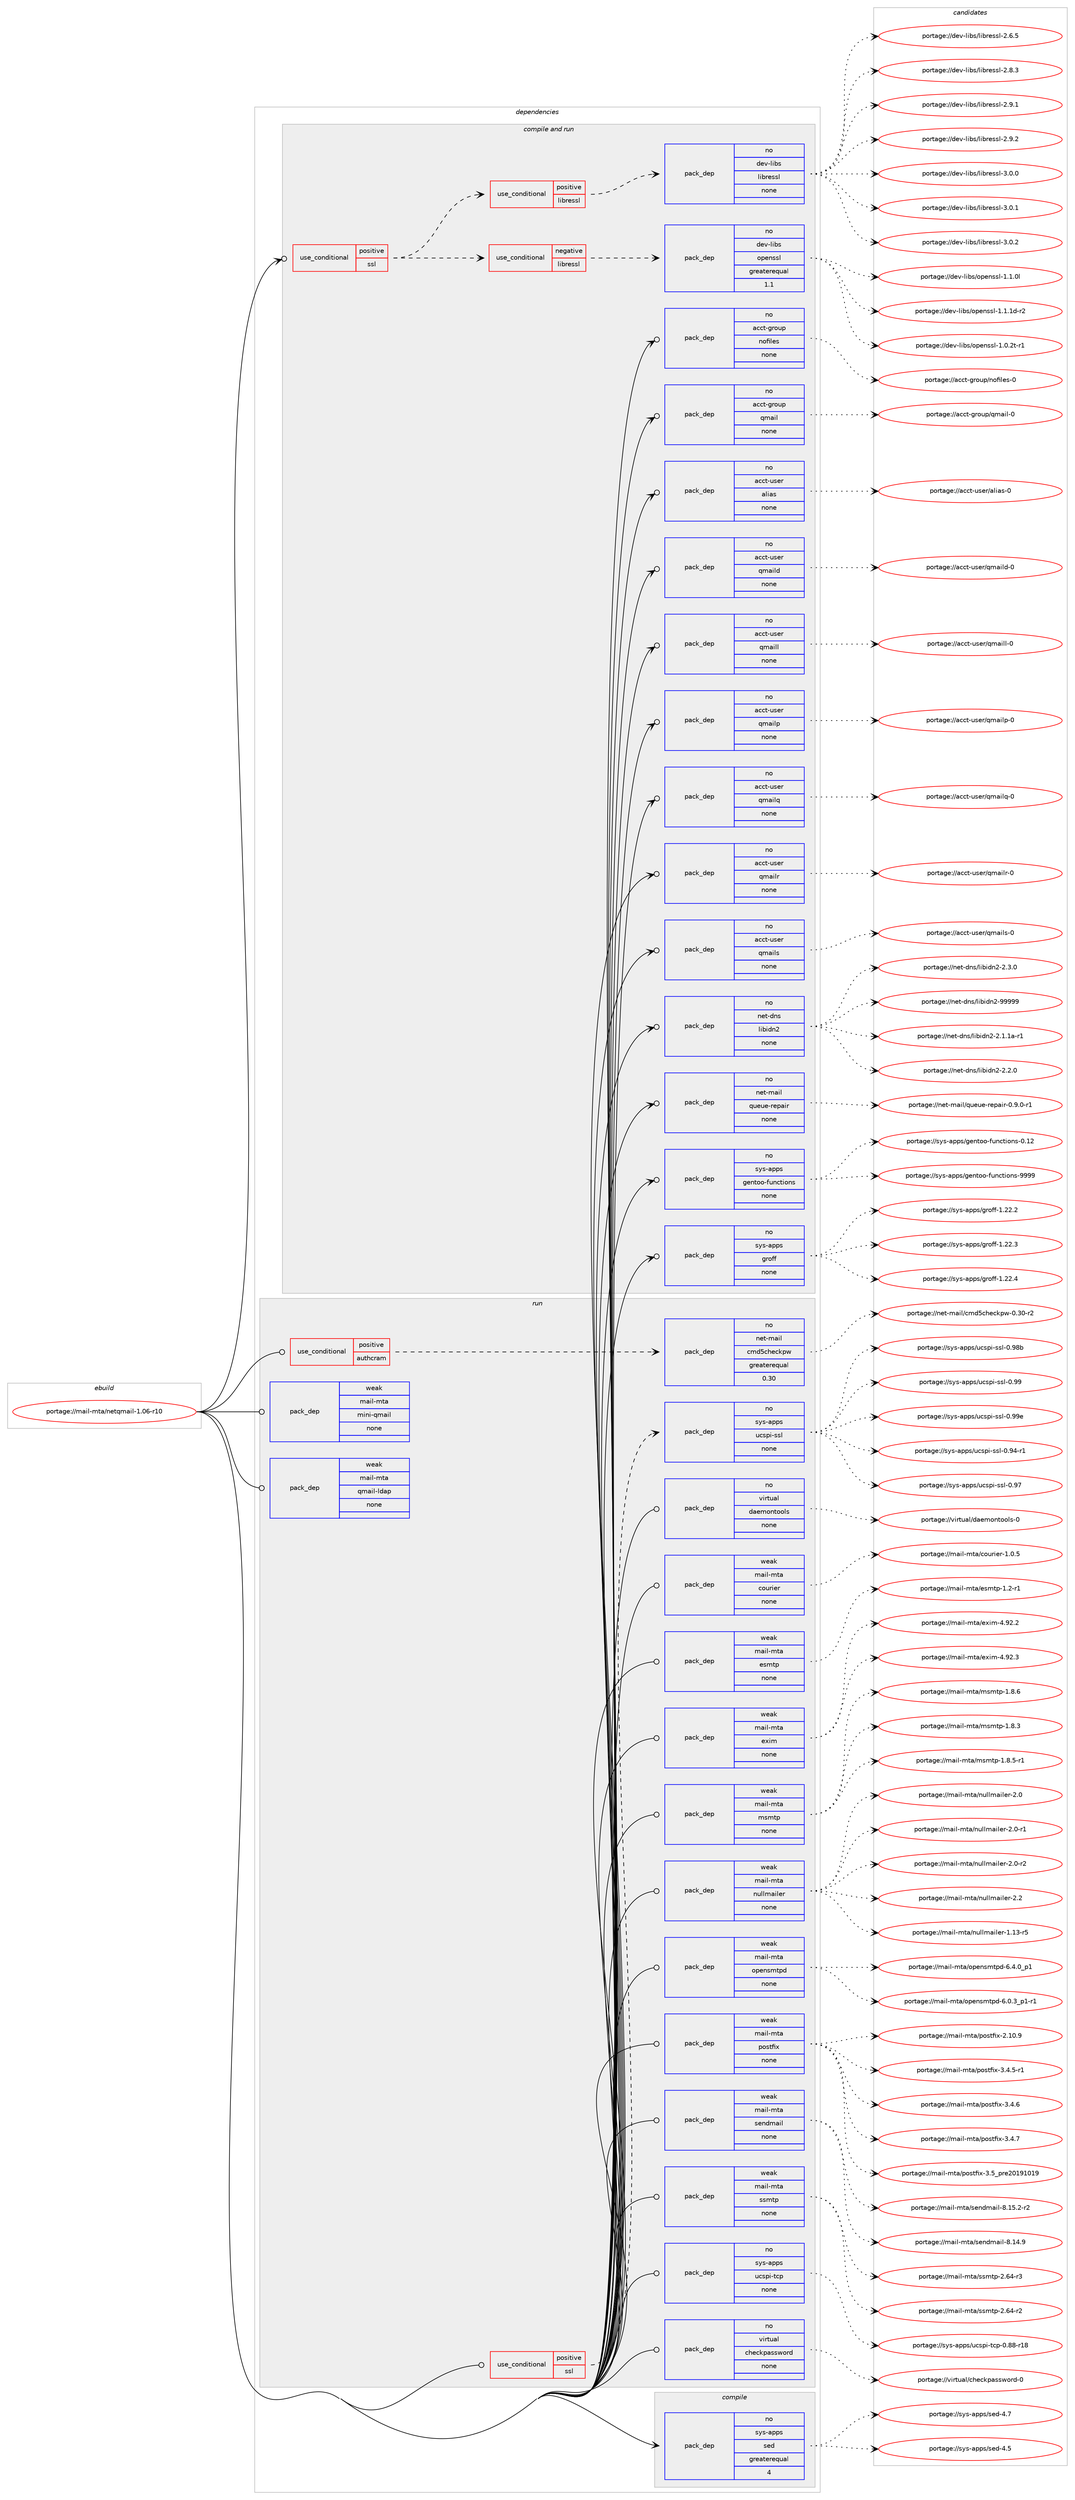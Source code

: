 digraph prolog {

# *************
# Graph options
# *************

newrank=true;
concentrate=true;
compound=true;
graph [rankdir=LR,fontname=Helvetica,fontsize=10,ranksep=1.5];#, ranksep=2.5, nodesep=0.2];
edge  [arrowhead=vee];
node  [fontname=Helvetica,fontsize=10];

# **********
# The ebuild
# **********

subgraph cluster_leftcol {
color=gray;
rank=same;
label=<<i>ebuild</i>>;
id [label="portage://mail-mta/netqmail-1.06-r10", color=red, width=4, href="../mail-mta/netqmail-1.06-r10.svg"];
}

# ****************
# The dependencies
# ****************

subgraph cluster_midcol {
color=gray;
label=<<i>dependencies</i>>;
subgraph cluster_compile {
fillcolor="#eeeeee";
style=filled;
label=<<i>compile</i>>;
subgraph pack224892 {
dependency306960 [label=<<TABLE BORDER="0" CELLBORDER="1" CELLSPACING="0" CELLPADDING="4" WIDTH="220"><TR><TD ROWSPAN="6" CELLPADDING="30">pack_dep</TD></TR><TR><TD WIDTH="110">no</TD></TR><TR><TD>sys-apps</TD></TR><TR><TD>sed</TD></TR><TR><TD>greaterequal</TD></TR><TR><TD>4</TD></TR></TABLE>>, shape=none, color=blue];
}
id:e -> dependency306960:w [weight=20,style="solid",arrowhead="vee"];
}
subgraph cluster_compileandrun {
fillcolor="#eeeeee";
style=filled;
label=<<i>compile and run</i>>;
subgraph cond77146 {
dependency306961 [label=<<TABLE BORDER="0" CELLBORDER="1" CELLSPACING="0" CELLPADDING="4"><TR><TD ROWSPAN="3" CELLPADDING="10">use_conditional</TD></TR><TR><TD>positive</TD></TR><TR><TD>ssl</TD></TR></TABLE>>, shape=none, color=red];
subgraph cond77147 {
dependency306962 [label=<<TABLE BORDER="0" CELLBORDER="1" CELLSPACING="0" CELLPADDING="4"><TR><TD ROWSPAN="3" CELLPADDING="10">use_conditional</TD></TR><TR><TD>negative</TD></TR><TR><TD>libressl</TD></TR></TABLE>>, shape=none, color=red];
subgraph pack224893 {
dependency306963 [label=<<TABLE BORDER="0" CELLBORDER="1" CELLSPACING="0" CELLPADDING="4" WIDTH="220"><TR><TD ROWSPAN="6" CELLPADDING="30">pack_dep</TD></TR><TR><TD WIDTH="110">no</TD></TR><TR><TD>dev-libs</TD></TR><TR><TD>openssl</TD></TR><TR><TD>greaterequal</TD></TR><TR><TD>1.1</TD></TR></TABLE>>, shape=none, color=blue];
}
dependency306962:e -> dependency306963:w [weight=20,style="dashed",arrowhead="vee"];
}
dependency306961:e -> dependency306962:w [weight=20,style="dashed",arrowhead="vee"];
subgraph cond77148 {
dependency306964 [label=<<TABLE BORDER="0" CELLBORDER="1" CELLSPACING="0" CELLPADDING="4"><TR><TD ROWSPAN="3" CELLPADDING="10">use_conditional</TD></TR><TR><TD>positive</TD></TR><TR><TD>libressl</TD></TR></TABLE>>, shape=none, color=red];
subgraph pack224894 {
dependency306965 [label=<<TABLE BORDER="0" CELLBORDER="1" CELLSPACING="0" CELLPADDING="4" WIDTH="220"><TR><TD ROWSPAN="6" CELLPADDING="30">pack_dep</TD></TR><TR><TD WIDTH="110">no</TD></TR><TR><TD>dev-libs</TD></TR><TR><TD>libressl</TD></TR><TR><TD>none</TD></TR><TR><TD></TD></TR></TABLE>>, shape=none, color=blue];
}
dependency306964:e -> dependency306965:w [weight=20,style="dashed",arrowhead="vee"];
}
dependency306961:e -> dependency306964:w [weight=20,style="dashed",arrowhead="vee"];
}
id:e -> dependency306961:w [weight=20,style="solid",arrowhead="odotvee"];
subgraph pack224895 {
dependency306966 [label=<<TABLE BORDER="0" CELLBORDER="1" CELLSPACING="0" CELLPADDING="4" WIDTH="220"><TR><TD ROWSPAN="6" CELLPADDING="30">pack_dep</TD></TR><TR><TD WIDTH="110">no</TD></TR><TR><TD>acct-group</TD></TR><TR><TD>nofiles</TD></TR><TR><TD>none</TD></TR><TR><TD></TD></TR></TABLE>>, shape=none, color=blue];
}
id:e -> dependency306966:w [weight=20,style="solid",arrowhead="odotvee"];
subgraph pack224896 {
dependency306967 [label=<<TABLE BORDER="0" CELLBORDER="1" CELLSPACING="0" CELLPADDING="4" WIDTH="220"><TR><TD ROWSPAN="6" CELLPADDING="30">pack_dep</TD></TR><TR><TD WIDTH="110">no</TD></TR><TR><TD>acct-group</TD></TR><TR><TD>qmail</TD></TR><TR><TD>none</TD></TR><TR><TD></TD></TR></TABLE>>, shape=none, color=blue];
}
id:e -> dependency306967:w [weight=20,style="solid",arrowhead="odotvee"];
subgraph pack224897 {
dependency306968 [label=<<TABLE BORDER="0" CELLBORDER="1" CELLSPACING="0" CELLPADDING="4" WIDTH="220"><TR><TD ROWSPAN="6" CELLPADDING="30">pack_dep</TD></TR><TR><TD WIDTH="110">no</TD></TR><TR><TD>acct-user</TD></TR><TR><TD>alias</TD></TR><TR><TD>none</TD></TR><TR><TD></TD></TR></TABLE>>, shape=none, color=blue];
}
id:e -> dependency306968:w [weight=20,style="solid",arrowhead="odotvee"];
subgraph pack224898 {
dependency306969 [label=<<TABLE BORDER="0" CELLBORDER="1" CELLSPACING="0" CELLPADDING="4" WIDTH="220"><TR><TD ROWSPAN="6" CELLPADDING="30">pack_dep</TD></TR><TR><TD WIDTH="110">no</TD></TR><TR><TD>acct-user</TD></TR><TR><TD>qmaild</TD></TR><TR><TD>none</TD></TR><TR><TD></TD></TR></TABLE>>, shape=none, color=blue];
}
id:e -> dependency306969:w [weight=20,style="solid",arrowhead="odotvee"];
subgraph pack224899 {
dependency306970 [label=<<TABLE BORDER="0" CELLBORDER="1" CELLSPACING="0" CELLPADDING="4" WIDTH="220"><TR><TD ROWSPAN="6" CELLPADDING="30">pack_dep</TD></TR><TR><TD WIDTH="110">no</TD></TR><TR><TD>acct-user</TD></TR><TR><TD>qmaill</TD></TR><TR><TD>none</TD></TR><TR><TD></TD></TR></TABLE>>, shape=none, color=blue];
}
id:e -> dependency306970:w [weight=20,style="solid",arrowhead="odotvee"];
subgraph pack224900 {
dependency306971 [label=<<TABLE BORDER="0" CELLBORDER="1" CELLSPACING="0" CELLPADDING="4" WIDTH="220"><TR><TD ROWSPAN="6" CELLPADDING="30">pack_dep</TD></TR><TR><TD WIDTH="110">no</TD></TR><TR><TD>acct-user</TD></TR><TR><TD>qmailp</TD></TR><TR><TD>none</TD></TR><TR><TD></TD></TR></TABLE>>, shape=none, color=blue];
}
id:e -> dependency306971:w [weight=20,style="solid",arrowhead="odotvee"];
subgraph pack224901 {
dependency306972 [label=<<TABLE BORDER="0" CELLBORDER="1" CELLSPACING="0" CELLPADDING="4" WIDTH="220"><TR><TD ROWSPAN="6" CELLPADDING="30">pack_dep</TD></TR><TR><TD WIDTH="110">no</TD></TR><TR><TD>acct-user</TD></TR><TR><TD>qmailq</TD></TR><TR><TD>none</TD></TR><TR><TD></TD></TR></TABLE>>, shape=none, color=blue];
}
id:e -> dependency306972:w [weight=20,style="solid",arrowhead="odotvee"];
subgraph pack224902 {
dependency306973 [label=<<TABLE BORDER="0" CELLBORDER="1" CELLSPACING="0" CELLPADDING="4" WIDTH="220"><TR><TD ROWSPAN="6" CELLPADDING="30">pack_dep</TD></TR><TR><TD WIDTH="110">no</TD></TR><TR><TD>acct-user</TD></TR><TR><TD>qmailr</TD></TR><TR><TD>none</TD></TR><TR><TD></TD></TR></TABLE>>, shape=none, color=blue];
}
id:e -> dependency306973:w [weight=20,style="solid",arrowhead="odotvee"];
subgraph pack224903 {
dependency306974 [label=<<TABLE BORDER="0" CELLBORDER="1" CELLSPACING="0" CELLPADDING="4" WIDTH="220"><TR><TD ROWSPAN="6" CELLPADDING="30">pack_dep</TD></TR><TR><TD WIDTH="110">no</TD></TR><TR><TD>acct-user</TD></TR><TR><TD>qmails</TD></TR><TR><TD>none</TD></TR><TR><TD></TD></TR></TABLE>>, shape=none, color=blue];
}
id:e -> dependency306974:w [weight=20,style="solid",arrowhead="odotvee"];
subgraph pack224904 {
dependency306975 [label=<<TABLE BORDER="0" CELLBORDER="1" CELLSPACING="0" CELLPADDING="4" WIDTH="220"><TR><TD ROWSPAN="6" CELLPADDING="30">pack_dep</TD></TR><TR><TD WIDTH="110">no</TD></TR><TR><TD>net-dns</TD></TR><TR><TD>libidn2</TD></TR><TR><TD>none</TD></TR><TR><TD></TD></TR></TABLE>>, shape=none, color=blue];
}
id:e -> dependency306975:w [weight=20,style="solid",arrowhead="odotvee"];
subgraph pack224905 {
dependency306976 [label=<<TABLE BORDER="0" CELLBORDER="1" CELLSPACING="0" CELLPADDING="4" WIDTH="220"><TR><TD ROWSPAN="6" CELLPADDING="30">pack_dep</TD></TR><TR><TD WIDTH="110">no</TD></TR><TR><TD>net-mail</TD></TR><TR><TD>queue-repair</TD></TR><TR><TD>none</TD></TR><TR><TD></TD></TR></TABLE>>, shape=none, color=blue];
}
id:e -> dependency306976:w [weight=20,style="solid",arrowhead="odotvee"];
subgraph pack224906 {
dependency306977 [label=<<TABLE BORDER="0" CELLBORDER="1" CELLSPACING="0" CELLPADDING="4" WIDTH="220"><TR><TD ROWSPAN="6" CELLPADDING="30">pack_dep</TD></TR><TR><TD WIDTH="110">no</TD></TR><TR><TD>sys-apps</TD></TR><TR><TD>gentoo-functions</TD></TR><TR><TD>none</TD></TR><TR><TD></TD></TR></TABLE>>, shape=none, color=blue];
}
id:e -> dependency306977:w [weight=20,style="solid",arrowhead="odotvee"];
subgraph pack224907 {
dependency306978 [label=<<TABLE BORDER="0" CELLBORDER="1" CELLSPACING="0" CELLPADDING="4" WIDTH="220"><TR><TD ROWSPAN="6" CELLPADDING="30">pack_dep</TD></TR><TR><TD WIDTH="110">no</TD></TR><TR><TD>sys-apps</TD></TR><TR><TD>groff</TD></TR><TR><TD>none</TD></TR><TR><TD></TD></TR></TABLE>>, shape=none, color=blue];
}
id:e -> dependency306978:w [weight=20,style="solid",arrowhead="odotvee"];
}
subgraph cluster_run {
fillcolor="#eeeeee";
style=filled;
label=<<i>run</i>>;
subgraph cond77149 {
dependency306979 [label=<<TABLE BORDER="0" CELLBORDER="1" CELLSPACING="0" CELLPADDING="4"><TR><TD ROWSPAN="3" CELLPADDING="10">use_conditional</TD></TR><TR><TD>positive</TD></TR><TR><TD>authcram</TD></TR></TABLE>>, shape=none, color=red];
subgraph pack224908 {
dependency306980 [label=<<TABLE BORDER="0" CELLBORDER="1" CELLSPACING="0" CELLPADDING="4" WIDTH="220"><TR><TD ROWSPAN="6" CELLPADDING="30">pack_dep</TD></TR><TR><TD WIDTH="110">no</TD></TR><TR><TD>net-mail</TD></TR><TR><TD>cmd5checkpw</TD></TR><TR><TD>greaterequal</TD></TR><TR><TD>0.30</TD></TR></TABLE>>, shape=none, color=blue];
}
dependency306979:e -> dependency306980:w [weight=20,style="dashed",arrowhead="vee"];
}
id:e -> dependency306979:w [weight=20,style="solid",arrowhead="odot"];
subgraph cond77150 {
dependency306981 [label=<<TABLE BORDER="0" CELLBORDER="1" CELLSPACING="0" CELLPADDING="4"><TR><TD ROWSPAN="3" CELLPADDING="10">use_conditional</TD></TR><TR><TD>positive</TD></TR><TR><TD>ssl</TD></TR></TABLE>>, shape=none, color=red];
subgraph pack224909 {
dependency306982 [label=<<TABLE BORDER="0" CELLBORDER="1" CELLSPACING="0" CELLPADDING="4" WIDTH="220"><TR><TD ROWSPAN="6" CELLPADDING="30">pack_dep</TD></TR><TR><TD WIDTH="110">no</TD></TR><TR><TD>sys-apps</TD></TR><TR><TD>ucspi-ssl</TD></TR><TR><TD>none</TD></TR><TR><TD></TD></TR></TABLE>>, shape=none, color=blue];
}
dependency306981:e -> dependency306982:w [weight=20,style="dashed",arrowhead="vee"];
}
id:e -> dependency306981:w [weight=20,style="solid",arrowhead="odot"];
subgraph pack224910 {
dependency306983 [label=<<TABLE BORDER="0" CELLBORDER="1" CELLSPACING="0" CELLPADDING="4" WIDTH="220"><TR><TD ROWSPAN="6" CELLPADDING="30">pack_dep</TD></TR><TR><TD WIDTH="110">no</TD></TR><TR><TD>sys-apps</TD></TR><TR><TD>ucspi-tcp</TD></TR><TR><TD>none</TD></TR><TR><TD></TD></TR></TABLE>>, shape=none, color=blue];
}
id:e -> dependency306983:w [weight=20,style="solid",arrowhead="odot"];
subgraph pack224911 {
dependency306984 [label=<<TABLE BORDER="0" CELLBORDER="1" CELLSPACING="0" CELLPADDING="4" WIDTH="220"><TR><TD ROWSPAN="6" CELLPADDING="30">pack_dep</TD></TR><TR><TD WIDTH="110">no</TD></TR><TR><TD>virtual</TD></TR><TR><TD>checkpassword</TD></TR><TR><TD>none</TD></TR><TR><TD></TD></TR></TABLE>>, shape=none, color=blue];
}
id:e -> dependency306984:w [weight=20,style="solid",arrowhead="odot"];
subgraph pack224912 {
dependency306985 [label=<<TABLE BORDER="0" CELLBORDER="1" CELLSPACING="0" CELLPADDING="4" WIDTH="220"><TR><TD ROWSPAN="6" CELLPADDING="30">pack_dep</TD></TR><TR><TD WIDTH="110">no</TD></TR><TR><TD>virtual</TD></TR><TR><TD>daemontools</TD></TR><TR><TD>none</TD></TR><TR><TD></TD></TR></TABLE>>, shape=none, color=blue];
}
id:e -> dependency306985:w [weight=20,style="solid",arrowhead="odot"];
subgraph pack224913 {
dependency306986 [label=<<TABLE BORDER="0" CELLBORDER="1" CELLSPACING="0" CELLPADDING="4" WIDTH="220"><TR><TD ROWSPAN="6" CELLPADDING="30">pack_dep</TD></TR><TR><TD WIDTH="110">weak</TD></TR><TR><TD>mail-mta</TD></TR><TR><TD>courier</TD></TR><TR><TD>none</TD></TR><TR><TD></TD></TR></TABLE>>, shape=none, color=blue];
}
id:e -> dependency306986:w [weight=20,style="solid",arrowhead="odot"];
subgraph pack224914 {
dependency306987 [label=<<TABLE BORDER="0" CELLBORDER="1" CELLSPACING="0" CELLPADDING="4" WIDTH="220"><TR><TD ROWSPAN="6" CELLPADDING="30">pack_dep</TD></TR><TR><TD WIDTH="110">weak</TD></TR><TR><TD>mail-mta</TD></TR><TR><TD>esmtp</TD></TR><TR><TD>none</TD></TR><TR><TD></TD></TR></TABLE>>, shape=none, color=blue];
}
id:e -> dependency306987:w [weight=20,style="solid",arrowhead="odot"];
subgraph pack224915 {
dependency306988 [label=<<TABLE BORDER="0" CELLBORDER="1" CELLSPACING="0" CELLPADDING="4" WIDTH="220"><TR><TD ROWSPAN="6" CELLPADDING="30">pack_dep</TD></TR><TR><TD WIDTH="110">weak</TD></TR><TR><TD>mail-mta</TD></TR><TR><TD>exim</TD></TR><TR><TD>none</TD></TR><TR><TD></TD></TR></TABLE>>, shape=none, color=blue];
}
id:e -> dependency306988:w [weight=20,style="solid",arrowhead="odot"];
subgraph pack224916 {
dependency306989 [label=<<TABLE BORDER="0" CELLBORDER="1" CELLSPACING="0" CELLPADDING="4" WIDTH="220"><TR><TD ROWSPAN="6" CELLPADDING="30">pack_dep</TD></TR><TR><TD WIDTH="110">weak</TD></TR><TR><TD>mail-mta</TD></TR><TR><TD>mini-qmail</TD></TR><TR><TD>none</TD></TR><TR><TD></TD></TR></TABLE>>, shape=none, color=blue];
}
id:e -> dependency306989:w [weight=20,style="solid",arrowhead="odot"];
subgraph pack224917 {
dependency306990 [label=<<TABLE BORDER="0" CELLBORDER="1" CELLSPACING="0" CELLPADDING="4" WIDTH="220"><TR><TD ROWSPAN="6" CELLPADDING="30">pack_dep</TD></TR><TR><TD WIDTH="110">weak</TD></TR><TR><TD>mail-mta</TD></TR><TR><TD>msmtp</TD></TR><TR><TD>none</TD></TR><TR><TD></TD></TR></TABLE>>, shape=none, color=blue];
}
id:e -> dependency306990:w [weight=20,style="solid",arrowhead="odot"];
subgraph pack224918 {
dependency306991 [label=<<TABLE BORDER="0" CELLBORDER="1" CELLSPACING="0" CELLPADDING="4" WIDTH="220"><TR><TD ROWSPAN="6" CELLPADDING="30">pack_dep</TD></TR><TR><TD WIDTH="110">weak</TD></TR><TR><TD>mail-mta</TD></TR><TR><TD>nullmailer</TD></TR><TR><TD>none</TD></TR><TR><TD></TD></TR></TABLE>>, shape=none, color=blue];
}
id:e -> dependency306991:w [weight=20,style="solid",arrowhead="odot"];
subgraph pack224919 {
dependency306992 [label=<<TABLE BORDER="0" CELLBORDER="1" CELLSPACING="0" CELLPADDING="4" WIDTH="220"><TR><TD ROWSPAN="6" CELLPADDING="30">pack_dep</TD></TR><TR><TD WIDTH="110">weak</TD></TR><TR><TD>mail-mta</TD></TR><TR><TD>opensmtpd</TD></TR><TR><TD>none</TD></TR><TR><TD></TD></TR></TABLE>>, shape=none, color=blue];
}
id:e -> dependency306992:w [weight=20,style="solid",arrowhead="odot"];
subgraph pack224920 {
dependency306993 [label=<<TABLE BORDER="0" CELLBORDER="1" CELLSPACING="0" CELLPADDING="4" WIDTH="220"><TR><TD ROWSPAN="6" CELLPADDING="30">pack_dep</TD></TR><TR><TD WIDTH="110">weak</TD></TR><TR><TD>mail-mta</TD></TR><TR><TD>postfix</TD></TR><TR><TD>none</TD></TR><TR><TD></TD></TR></TABLE>>, shape=none, color=blue];
}
id:e -> dependency306993:w [weight=20,style="solid",arrowhead="odot"];
subgraph pack224921 {
dependency306994 [label=<<TABLE BORDER="0" CELLBORDER="1" CELLSPACING="0" CELLPADDING="4" WIDTH="220"><TR><TD ROWSPAN="6" CELLPADDING="30">pack_dep</TD></TR><TR><TD WIDTH="110">weak</TD></TR><TR><TD>mail-mta</TD></TR><TR><TD>qmail-ldap</TD></TR><TR><TD>none</TD></TR><TR><TD></TD></TR></TABLE>>, shape=none, color=blue];
}
id:e -> dependency306994:w [weight=20,style="solid",arrowhead="odot"];
subgraph pack224922 {
dependency306995 [label=<<TABLE BORDER="0" CELLBORDER="1" CELLSPACING="0" CELLPADDING="4" WIDTH="220"><TR><TD ROWSPAN="6" CELLPADDING="30">pack_dep</TD></TR><TR><TD WIDTH="110">weak</TD></TR><TR><TD>mail-mta</TD></TR><TR><TD>sendmail</TD></TR><TR><TD>none</TD></TR><TR><TD></TD></TR></TABLE>>, shape=none, color=blue];
}
id:e -> dependency306995:w [weight=20,style="solid",arrowhead="odot"];
subgraph pack224923 {
dependency306996 [label=<<TABLE BORDER="0" CELLBORDER="1" CELLSPACING="0" CELLPADDING="4" WIDTH="220"><TR><TD ROWSPAN="6" CELLPADDING="30">pack_dep</TD></TR><TR><TD WIDTH="110">weak</TD></TR><TR><TD>mail-mta</TD></TR><TR><TD>ssmtp</TD></TR><TR><TD>none</TD></TR><TR><TD></TD></TR></TABLE>>, shape=none, color=blue];
}
id:e -> dependency306996:w [weight=20,style="solid",arrowhead="odot"];
}
}

# **************
# The candidates
# **************

subgraph cluster_choices {
rank=same;
color=gray;
label=<<i>candidates</i>>;

subgraph choice224892 {
color=black;
nodesep=1;
choiceportage11512111545971121121154711510110045524653 [label="portage://sys-apps/sed-4.5", color=red, width=4,href="../sys-apps/sed-4.5.svg"];
choiceportage11512111545971121121154711510110045524655 [label="portage://sys-apps/sed-4.7", color=red, width=4,href="../sys-apps/sed-4.7.svg"];
dependency306960:e -> choiceportage11512111545971121121154711510110045524653:w [style=dotted,weight="100"];
dependency306960:e -> choiceportage11512111545971121121154711510110045524655:w [style=dotted,weight="100"];
}
subgraph choice224893 {
color=black;
nodesep=1;
choiceportage1001011184510810598115471111121011101151151084549464846501164511449 [label="portage://dev-libs/openssl-1.0.2t-r1", color=red, width=4,href="../dev-libs/openssl-1.0.2t-r1.svg"];
choiceportage100101118451081059811547111112101110115115108454946494648108 [label="portage://dev-libs/openssl-1.1.0l", color=red, width=4,href="../dev-libs/openssl-1.1.0l.svg"];
choiceportage1001011184510810598115471111121011101151151084549464946491004511450 [label="portage://dev-libs/openssl-1.1.1d-r2", color=red, width=4,href="../dev-libs/openssl-1.1.1d-r2.svg"];
dependency306963:e -> choiceportage1001011184510810598115471111121011101151151084549464846501164511449:w [style=dotted,weight="100"];
dependency306963:e -> choiceportage100101118451081059811547111112101110115115108454946494648108:w [style=dotted,weight="100"];
dependency306963:e -> choiceportage1001011184510810598115471111121011101151151084549464946491004511450:w [style=dotted,weight="100"];
}
subgraph choice224894 {
color=black;
nodesep=1;
choiceportage10010111845108105981154710810598114101115115108455046544653 [label="portage://dev-libs/libressl-2.6.5", color=red, width=4,href="../dev-libs/libressl-2.6.5.svg"];
choiceportage10010111845108105981154710810598114101115115108455046564651 [label="portage://dev-libs/libressl-2.8.3", color=red, width=4,href="../dev-libs/libressl-2.8.3.svg"];
choiceportage10010111845108105981154710810598114101115115108455046574649 [label="portage://dev-libs/libressl-2.9.1", color=red, width=4,href="../dev-libs/libressl-2.9.1.svg"];
choiceportage10010111845108105981154710810598114101115115108455046574650 [label="portage://dev-libs/libressl-2.9.2", color=red, width=4,href="../dev-libs/libressl-2.9.2.svg"];
choiceportage10010111845108105981154710810598114101115115108455146484648 [label="portage://dev-libs/libressl-3.0.0", color=red, width=4,href="../dev-libs/libressl-3.0.0.svg"];
choiceportage10010111845108105981154710810598114101115115108455146484649 [label="portage://dev-libs/libressl-3.0.1", color=red, width=4,href="../dev-libs/libressl-3.0.1.svg"];
choiceportage10010111845108105981154710810598114101115115108455146484650 [label="portage://dev-libs/libressl-3.0.2", color=red, width=4,href="../dev-libs/libressl-3.0.2.svg"];
dependency306965:e -> choiceportage10010111845108105981154710810598114101115115108455046544653:w [style=dotted,weight="100"];
dependency306965:e -> choiceportage10010111845108105981154710810598114101115115108455046564651:w [style=dotted,weight="100"];
dependency306965:e -> choiceportage10010111845108105981154710810598114101115115108455046574649:w [style=dotted,weight="100"];
dependency306965:e -> choiceportage10010111845108105981154710810598114101115115108455046574650:w [style=dotted,weight="100"];
dependency306965:e -> choiceportage10010111845108105981154710810598114101115115108455146484648:w [style=dotted,weight="100"];
dependency306965:e -> choiceportage10010111845108105981154710810598114101115115108455146484649:w [style=dotted,weight="100"];
dependency306965:e -> choiceportage10010111845108105981154710810598114101115115108455146484650:w [style=dotted,weight="100"];
}
subgraph choice224895 {
color=black;
nodesep=1;
choiceportage97999911645103114111117112471101111021051081011154548 [label="portage://acct-group/nofiles-0", color=red, width=4,href="../acct-group/nofiles-0.svg"];
dependency306966:e -> choiceportage97999911645103114111117112471101111021051081011154548:w [style=dotted,weight="100"];
}
subgraph choice224896 {
color=black;
nodesep=1;
choiceportage9799991164510311411111711247113109971051084548 [label="portage://acct-group/qmail-0", color=red, width=4,href="../acct-group/qmail-0.svg"];
dependency306967:e -> choiceportage9799991164510311411111711247113109971051084548:w [style=dotted,weight="100"];
}
subgraph choice224897 {
color=black;
nodesep=1;
choiceportage979999116451171151011144797108105971154548 [label="portage://acct-user/alias-0", color=red, width=4,href="../acct-user/alias-0.svg"];
dependency306968:e -> choiceportage979999116451171151011144797108105971154548:w [style=dotted,weight="100"];
}
subgraph choice224898 {
color=black;
nodesep=1;
choiceportage9799991164511711510111447113109971051081004548 [label="portage://acct-user/qmaild-0", color=red, width=4,href="../acct-user/qmaild-0.svg"];
dependency306969:e -> choiceportage9799991164511711510111447113109971051081004548:w [style=dotted,weight="100"];
}
subgraph choice224899 {
color=black;
nodesep=1;
choiceportage9799991164511711510111447113109971051081084548 [label="portage://acct-user/qmaill-0", color=red, width=4,href="../acct-user/qmaill-0.svg"];
dependency306970:e -> choiceportage9799991164511711510111447113109971051081084548:w [style=dotted,weight="100"];
}
subgraph choice224900 {
color=black;
nodesep=1;
choiceportage9799991164511711510111447113109971051081124548 [label="portage://acct-user/qmailp-0", color=red, width=4,href="../acct-user/qmailp-0.svg"];
dependency306971:e -> choiceportage9799991164511711510111447113109971051081124548:w [style=dotted,weight="100"];
}
subgraph choice224901 {
color=black;
nodesep=1;
choiceportage9799991164511711510111447113109971051081134548 [label="portage://acct-user/qmailq-0", color=red, width=4,href="../acct-user/qmailq-0.svg"];
dependency306972:e -> choiceportage9799991164511711510111447113109971051081134548:w [style=dotted,weight="100"];
}
subgraph choice224902 {
color=black;
nodesep=1;
choiceportage9799991164511711510111447113109971051081144548 [label="portage://acct-user/qmailr-0", color=red, width=4,href="../acct-user/qmailr-0.svg"];
dependency306973:e -> choiceportage9799991164511711510111447113109971051081144548:w [style=dotted,weight="100"];
}
subgraph choice224903 {
color=black;
nodesep=1;
choiceportage9799991164511711510111447113109971051081154548 [label="portage://acct-user/qmails-0", color=red, width=4,href="../acct-user/qmails-0.svg"];
dependency306974:e -> choiceportage9799991164511711510111447113109971051081154548:w [style=dotted,weight="100"];
}
subgraph choice224904 {
color=black;
nodesep=1;
choiceportage11010111645100110115471081059810510011050455046494649974511449 [label="portage://net-dns/libidn2-2.1.1a-r1", color=red, width=4,href="../net-dns/libidn2-2.1.1a-r1.svg"];
choiceportage11010111645100110115471081059810510011050455046504648 [label="portage://net-dns/libidn2-2.2.0", color=red, width=4,href="../net-dns/libidn2-2.2.0.svg"];
choiceportage11010111645100110115471081059810510011050455046514648 [label="portage://net-dns/libidn2-2.3.0", color=red, width=4,href="../net-dns/libidn2-2.3.0.svg"];
choiceportage11010111645100110115471081059810510011050455757575757 [label="portage://net-dns/libidn2-99999", color=red, width=4,href="../net-dns/libidn2-99999.svg"];
dependency306975:e -> choiceportage11010111645100110115471081059810510011050455046494649974511449:w [style=dotted,weight="100"];
dependency306975:e -> choiceportage11010111645100110115471081059810510011050455046504648:w [style=dotted,weight="100"];
dependency306975:e -> choiceportage11010111645100110115471081059810510011050455046514648:w [style=dotted,weight="100"];
dependency306975:e -> choiceportage11010111645100110115471081059810510011050455757575757:w [style=dotted,weight="100"];
}
subgraph choice224905 {
color=black;
nodesep=1;
choiceportage11010111645109971051084711311710111710145114101112971051144548465746484511449 [label="portage://net-mail/queue-repair-0.9.0-r1", color=red, width=4,href="../net-mail/queue-repair-0.9.0-r1.svg"];
dependency306976:e -> choiceportage11010111645109971051084711311710111710145114101112971051144548465746484511449:w [style=dotted,weight="100"];
}
subgraph choice224906 {
color=black;
nodesep=1;
choiceportage11512111545971121121154710310111011611111145102117110991161051111101154548464950 [label="portage://sys-apps/gentoo-functions-0.12", color=red, width=4,href="../sys-apps/gentoo-functions-0.12.svg"];
choiceportage11512111545971121121154710310111011611111145102117110991161051111101154557575757 [label="portage://sys-apps/gentoo-functions-9999", color=red, width=4,href="../sys-apps/gentoo-functions-9999.svg"];
dependency306977:e -> choiceportage11512111545971121121154710310111011611111145102117110991161051111101154548464950:w [style=dotted,weight="100"];
dependency306977:e -> choiceportage11512111545971121121154710310111011611111145102117110991161051111101154557575757:w [style=dotted,weight="100"];
}
subgraph choice224907 {
color=black;
nodesep=1;
choiceportage11512111545971121121154710311411110210245494650504650 [label="portage://sys-apps/groff-1.22.2", color=red, width=4,href="../sys-apps/groff-1.22.2.svg"];
choiceportage11512111545971121121154710311411110210245494650504651 [label="portage://sys-apps/groff-1.22.3", color=red, width=4,href="../sys-apps/groff-1.22.3.svg"];
choiceportage11512111545971121121154710311411110210245494650504652 [label="portage://sys-apps/groff-1.22.4", color=red, width=4,href="../sys-apps/groff-1.22.4.svg"];
dependency306978:e -> choiceportage11512111545971121121154710311411110210245494650504650:w [style=dotted,weight="100"];
dependency306978:e -> choiceportage11512111545971121121154710311411110210245494650504651:w [style=dotted,weight="100"];
dependency306978:e -> choiceportage11512111545971121121154710311411110210245494650504652:w [style=dotted,weight="100"];
}
subgraph choice224908 {
color=black;
nodesep=1;
choiceportage1101011164510997105108479910910053991041019910711211945484651484511450 [label="portage://net-mail/cmd5checkpw-0.30-r2", color=red, width=4,href="../net-mail/cmd5checkpw-0.30-r2.svg"];
dependency306980:e -> choiceportage1101011164510997105108479910910053991041019910711211945484651484511450:w [style=dotted,weight="100"];
}
subgraph choice224909 {
color=black;
nodesep=1;
choiceportage115121115459711211211547117991151121054511511510845484657524511449 [label="portage://sys-apps/ucspi-ssl-0.94-r1", color=red, width=4,href="../sys-apps/ucspi-ssl-0.94-r1.svg"];
choiceportage11512111545971121121154711799115112105451151151084548465755 [label="portage://sys-apps/ucspi-ssl-0.97", color=red, width=4,href="../sys-apps/ucspi-ssl-0.97.svg"];
choiceportage1151211154597112112115471179911511210545115115108454846575698 [label="portage://sys-apps/ucspi-ssl-0.98b", color=red, width=4,href="../sys-apps/ucspi-ssl-0.98b.svg"];
choiceportage11512111545971121121154711799115112105451151151084548465757 [label="portage://sys-apps/ucspi-ssl-0.99", color=red, width=4,href="../sys-apps/ucspi-ssl-0.99.svg"];
choiceportage11512111545971121121154711799115112105451151151084548465757101 [label="portage://sys-apps/ucspi-ssl-0.99e", color=red, width=4,href="../sys-apps/ucspi-ssl-0.99e.svg"];
dependency306982:e -> choiceportage115121115459711211211547117991151121054511511510845484657524511449:w [style=dotted,weight="100"];
dependency306982:e -> choiceportage11512111545971121121154711799115112105451151151084548465755:w [style=dotted,weight="100"];
dependency306982:e -> choiceportage1151211154597112112115471179911511210545115115108454846575698:w [style=dotted,weight="100"];
dependency306982:e -> choiceportage11512111545971121121154711799115112105451151151084548465757:w [style=dotted,weight="100"];
dependency306982:e -> choiceportage11512111545971121121154711799115112105451151151084548465757101:w [style=dotted,weight="100"];
}
subgraph choice224910 {
color=black;
nodesep=1;
choiceportage1151211154597112112115471179911511210545116991124548465656451144956 [label="portage://sys-apps/ucspi-tcp-0.88-r18", color=red, width=4,href="../sys-apps/ucspi-tcp-0.88-r18.svg"];
dependency306983:e -> choiceportage1151211154597112112115471179911511210545116991124548465656451144956:w [style=dotted,weight="100"];
}
subgraph choice224911 {
color=black;
nodesep=1;
choiceportage11810511411611797108479910410199107112971151151191111141004548 [label="portage://virtual/checkpassword-0", color=red, width=4,href="../virtual/checkpassword-0.svg"];
dependency306984:e -> choiceportage11810511411611797108479910410199107112971151151191111141004548:w [style=dotted,weight="100"];
}
subgraph choice224912 {
color=black;
nodesep=1;
choiceportage1181051141161179710847100971011091111101161111111081154548 [label="portage://virtual/daemontools-0", color=red, width=4,href="../virtual/daemontools-0.svg"];
dependency306985:e -> choiceportage1181051141161179710847100971011091111101161111111081154548:w [style=dotted,weight="100"];
}
subgraph choice224913 {
color=black;
nodesep=1;
choiceportage1099710510845109116974799111117114105101114454946484653 [label="portage://mail-mta/courier-1.0.5", color=red, width=4,href="../mail-mta/courier-1.0.5.svg"];
dependency306986:e -> choiceportage1099710510845109116974799111117114105101114454946484653:w [style=dotted,weight="100"];
}
subgraph choice224914 {
color=black;
nodesep=1;
choiceportage10997105108451091169747101115109116112454946504511449 [label="portage://mail-mta/esmtp-1.2-r1", color=red, width=4,href="../mail-mta/esmtp-1.2-r1.svg"];
dependency306987:e -> choiceportage10997105108451091169747101115109116112454946504511449:w [style=dotted,weight="100"];
}
subgraph choice224915 {
color=black;
nodesep=1;
choiceportage1099710510845109116974710112010510945524657504650 [label="portage://mail-mta/exim-4.92.2", color=red, width=4,href="../mail-mta/exim-4.92.2.svg"];
choiceportage1099710510845109116974710112010510945524657504651 [label="portage://mail-mta/exim-4.92.3", color=red, width=4,href="../mail-mta/exim-4.92.3.svg"];
dependency306988:e -> choiceportage1099710510845109116974710112010510945524657504650:w [style=dotted,weight="100"];
dependency306988:e -> choiceportage1099710510845109116974710112010510945524657504651:w [style=dotted,weight="100"];
}
subgraph choice224916 {
color=black;
nodesep=1;
}
subgraph choice224917 {
color=black;
nodesep=1;
choiceportage10997105108451091169747109115109116112454946564651 [label="portage://mail-mta/msmtp-1.8.3", color=red, width=4,href="../mail-mta/msmtp-1.8.3.svg"];
choiceportage109971051084510911697471091151091161124549465646534511449 [label="portage://mail-mta/msmtp-1.8.5-r1", color=red, width=4,href="../mail-mta/msmtp-1.8.5-r1.svg"];
choiceportage10997105108451091169747109115109116112454946564654 [label="portage://mail-mta/msmtp-1.8.6", color=red, width=4,href="../mail-mta/msmtp-1.8.6.svg"];
dependency306990:e -> choiceportage10997105108451091169747109115109116112454946564651:w [style=dotted,weight="100"];
dependency306990:e -> choiceportage109971051084510911697471091151091161124549465646534511449:w [style=dotted,weight="100"];
dependency306990:e -> choiceportage10997105108451091169747109115109116112454946564654:w [style=dotted,weight="100"];
}
subgraph choice224918 {
color=black;
nodesep=1;
choiceportage109971051084510911697471101171081081099710510810111445494649514511453 [label="portage://mail-mta/nullmailer-1.13-r5", color=red, width=4,href="../mail-mta/nullmailer-1.13-r5.svg"];
choiceportage109971051084510911697471101171081081099710510810111445504648 [label="portage://mail-mta/nullmailer-2.0", color=red, width=4,href="../mail-mta/nullmailer-2.0.svg"];
choiceportage1099710510845109116974711011710810810997105108101114455046484511449 [label="portage://mail-mta/nullmailer-2.0-r1", color=red, width=4,href="../mail-mta/nullmailer-2.0-r1.svg"];
choiceportage1099710510845109116974711011710810810997105108101114455046484511450 [label="portage://mail-mta/nullmailer-2.0-r2", color=red, width=4,href="../mail-mta/nullmailer-2.0-r2.svg"];
choiceportage109971051084510911697471101171081081099710510810111445504650 [label="portage://mail-mta/nullmailer-2.2", color=red, width=4,href="../mail-mta/nullmailer-2.2.svg"];
dependency306991:e -> choiceportage109971051084510911697471101171081081099710510810111445494649514511453:w [style=dotted,weight="100"];
dependency306991:e -> choiceportage109971051084510911697471101171081081099710510810111445504648:w [style=dotted,weight="100"];
dependency306991:e -> choiceportage1099710510845109116974711011710810810997105108101114455046484511449:w [style=dotted,weight="100"];
dependency306991:e -> choiceportage1099710510845109116974711011710810810997105108101114455046484511450:w [style=dotted,weight="100"];
dependency306991:e -> choiceportage109971051084510911697471101171081081099710510810111445504650:w [style=dotted,weight="100"];
}
subgraph choice224919 {
color=black;
nodesep=1;
choiceportage1099710510845109116974711111210111011510911611210045544648465195112494511449 [label="portage://mail-mta/opensmtpd-6.0.3_p1-r1", color=red, width=4,href="../mail-mta/opensmtpd-6.0.3_p1-r1.svg"];
choiceportage109971051084510911697471111121011101151091161121004554465246489511249 [label="portage://mail-mta/opensmtpd-6.4.0_p1", color=red, width=4,href="../mail-mta/opensmtpd-6.4.0_p1.svg"];
dependency306992:e -> choiceportage1099710510845109116974711111210111011510911611210045544648465195112494511449:w [style=dotted,weight="100"];
dependency306992:e -> choiceportage109971051084510911697471111121011101151091161121004554465246489511249:w [style=dotted,weight="100"];
}
subgraph choice224920 {
color=black;
nodesep=1;
choiceportage1099710510845109116974711211111511610210512045504649484657 [label="portage://mail-mta/postfix-2.10.9", color=red, width=4,href="../mail-mta/postfix-2.10.9.svg"];
choiceportage109971051084510911697471121111151161021051204551465246534511449 [label="portage://mail-mta/postfix-3.4.5-r1", color=red, width=4,href="../mail-mta/postfix-3.4.5-r1.svg"];
choiceportage10997105108451091169747112111115116102105120455146524654 [label="portage://mail-mta/postfix-3.4.6", color=red, width=4,href="../mail-mta/postfix-3.4.6.svg"];
choiceportage10997105108451091169747112111115116102105120455146524655 [label="portage://mail-mta/postfix-3.4.7", color=red, width=4,href="../mail-mta/postfix-3.4.7.svg"];
choiceportage1099710510845109116974711211111511610210512045514653951121141015048495749484957 [label="portage://mail-mta/postfix-3.5_pre20191019", color=red, width=4,href="../mail-mta/postfix-3.5_pre20191019.svg"];
dependency306993:e -> choiceportage1099710510845109116974711211111511610210512045504649484657:w [style=dotted,weight="100"];
dependency306993:e -> choiceportage109971051084510911697471121111151161021051204551465246534511449:w [style=dotted,weight="100"];
dependency306993:e -> choiceportage10997105108451091169747112111115116102105120455146524654:w [style=dotted,weight="100"];
dependency306993:e -> choiceportage10997105108451091169747112111115116102105120455146524655:w [style=dotted,weight="100"];
dependency306993:e -> choiceportage1099710510845109116974711211111511610210512045514653951121141015048495749484957:w [style=dotted,weight="100"];
}
subgraph choice224921 {
color=black;
nodesep=1;
}
subgraph choice224922 {
color=black;
nodesep=1;
choiceportage109971051084510911697471151011101001099710510845564649524657 [label="portage://mail-mta/sendmail-8.14.9", color=red, width=4,href="../mail-mta/sendmail-8.14.9.svg"];
choiceportage1099710510845109116974711510111010010997105108455646495346504511450 [label="portage://mail-mta/sendmail-8.15.2-r2", color=red, width=4,href="../mail-mta/sendmail-8.15.2-r2.svg"];
dependency306995:e -> choiceportage109971051084510911697471151011101001099710510845564649524657:w [style=dotted,weight="100"];
dependency306995:e -> choiceportage1099710510845109116974711510111010010997105108455646495346504511450:w [style=dotted,weight="100"];
}
subgraph choice224923 {
color=black;
nodesep=1;
choiceportage1099710510845109116974711511510911611245504654524511450 [label="portage://mail-mta/ssmtp-2.64-r2", color=red, width=4,href="../mail-mta/ssmtp-2.64-r2.svg"];
choiceportage1099710510845109116974711511510911611245504654524511451 [label="portage://mail-mta/ssmtp-2.64-r3", color=red, width=4,href="../mail-mta/ssmtp-2.64-r3.svg"];
dependency306996:e -> choiceportage1099710510845109116974711511510911611245504654524511450:w [style=dotted,weight="100"];
dependency306996:e -> choiceportage1099710510845109116974711511510911611245504654524511451:w [style=dotted,weight="100"];
}
}

}
